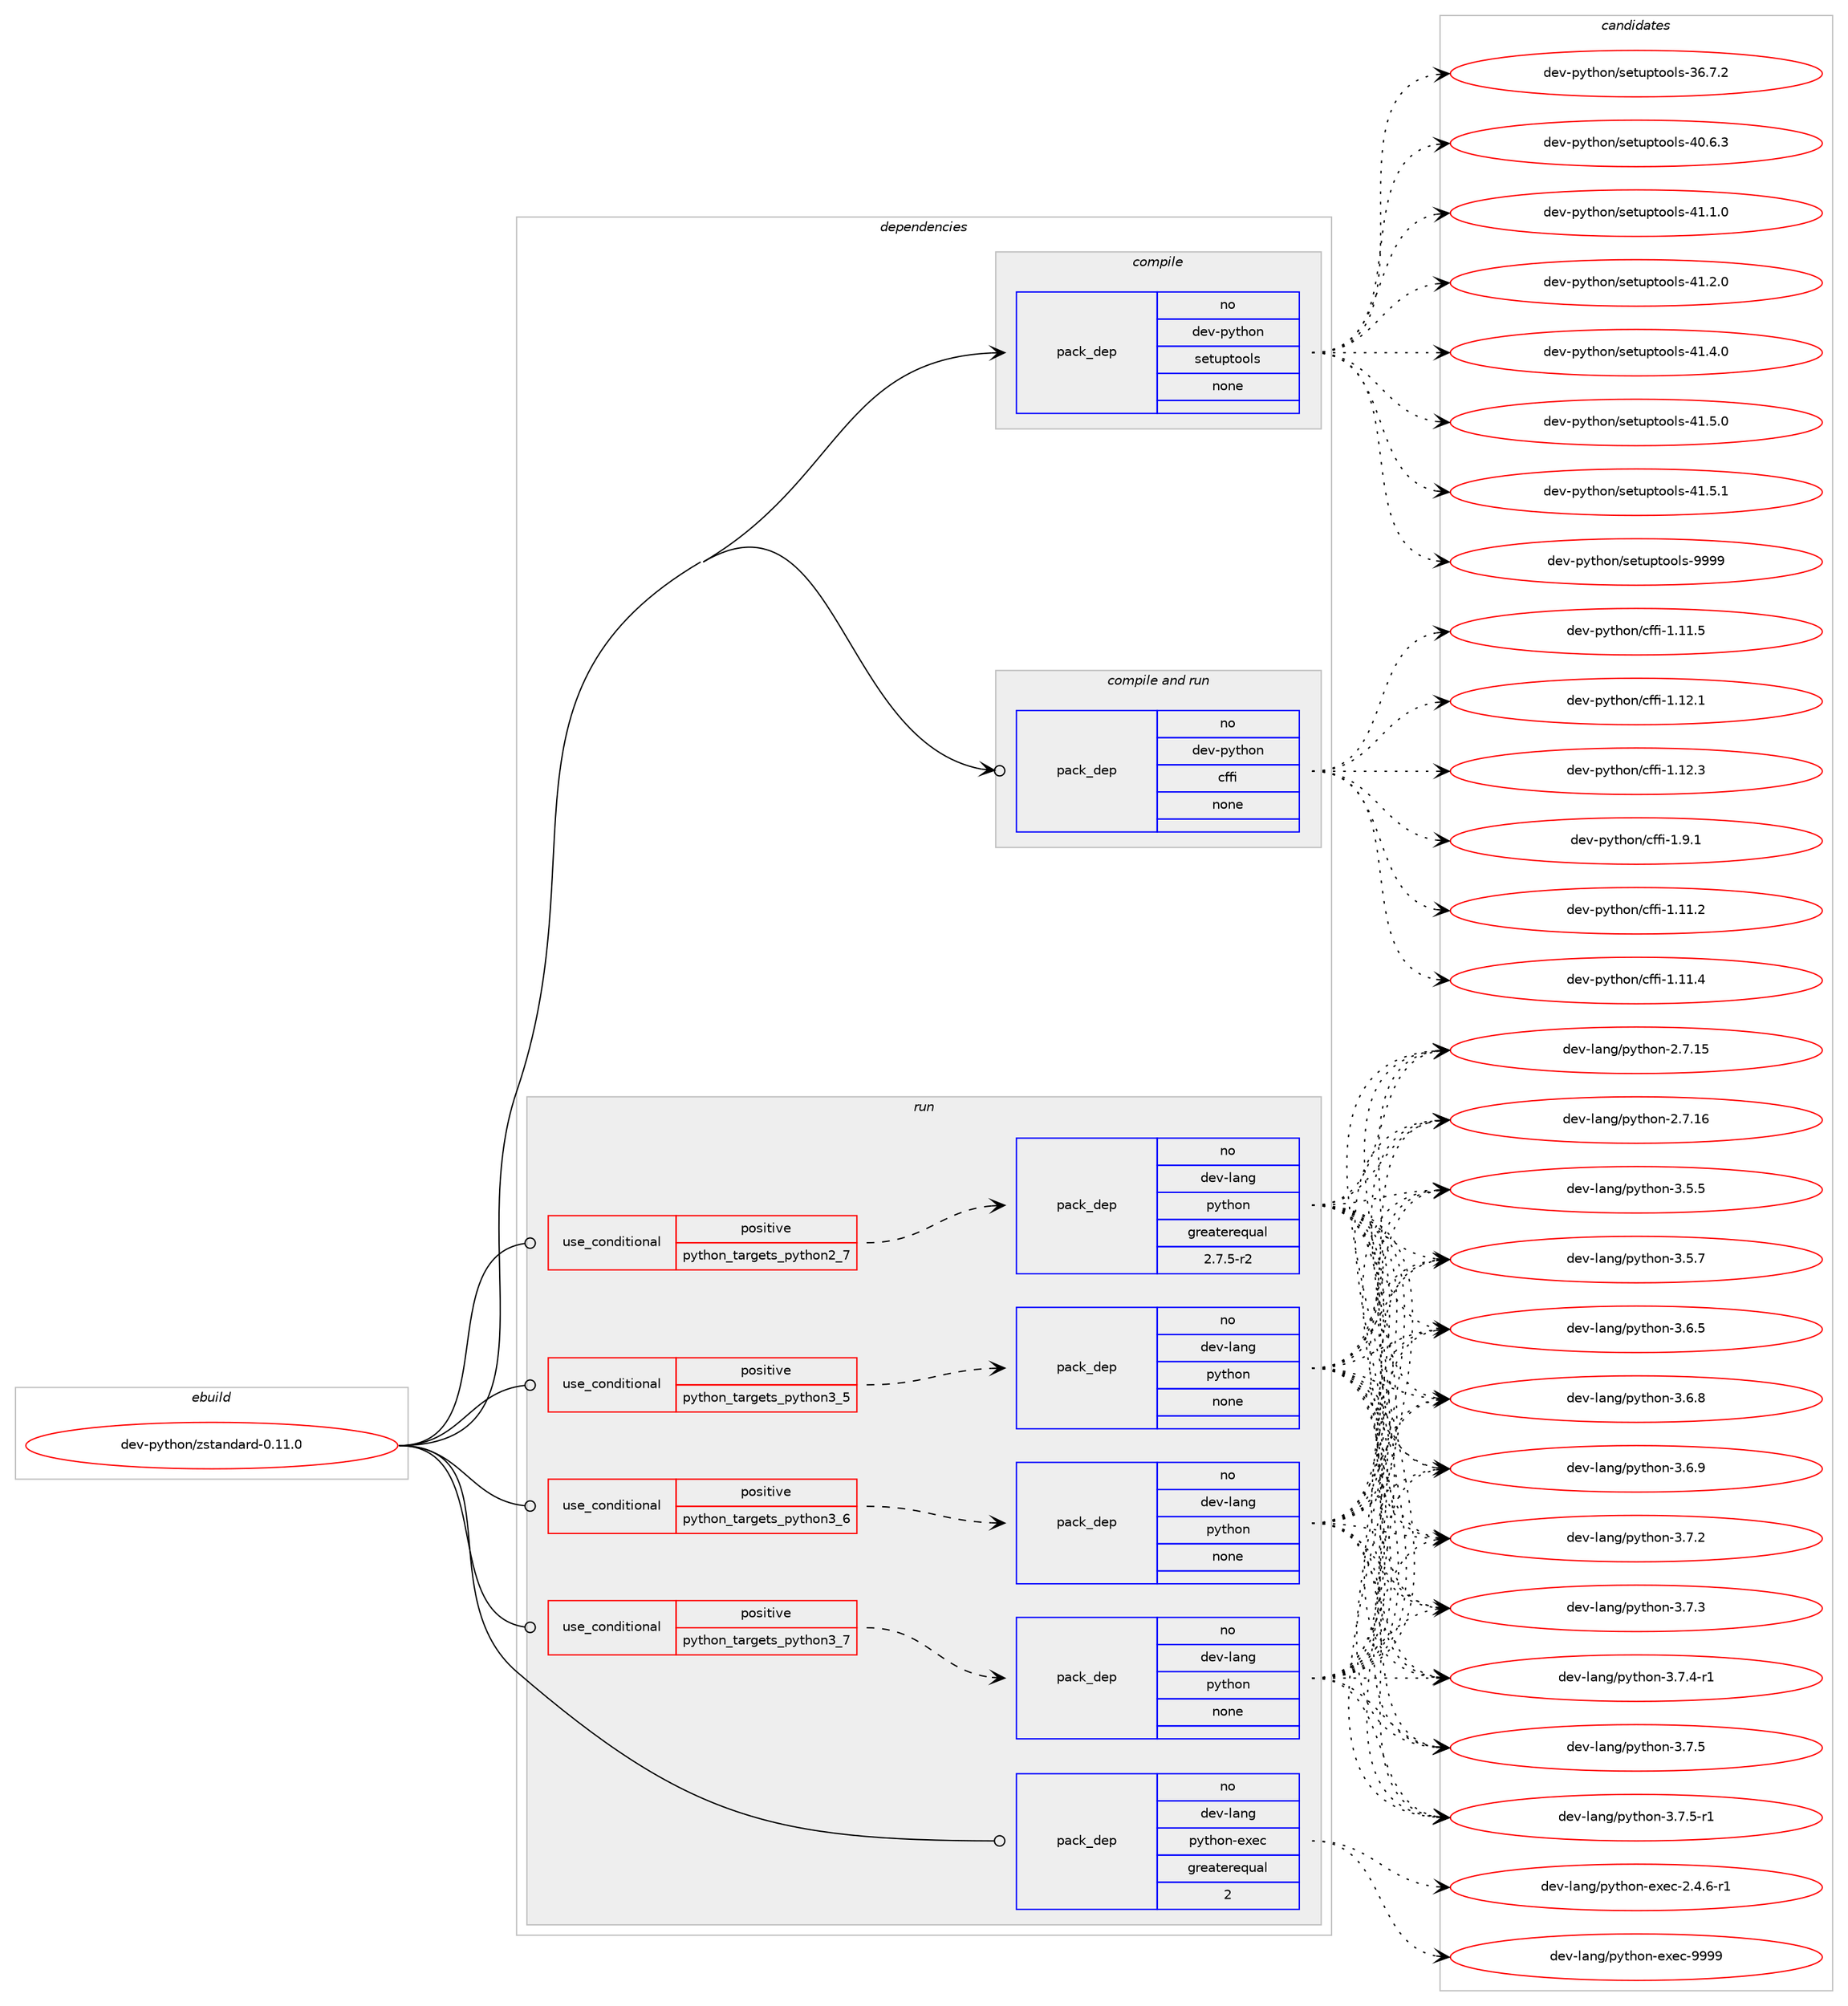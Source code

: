 digraph prolog {

# *************
# Graph options
# *************

newrank=true;
concentrate=true;
compound=true;
graph [rankdir=LR,fontname=Helvetica,fontsize=10,ranksep=1.5];#, ranksep=2.5, nodesep=0.2];
edge  [arrowhead=vee];
node  [fontname=Helvetica,fontsize=10];

# **********
# The ebuild
# **********

subgraph cluster_leftcol {
color=gray;
rank=same;
label=<<i>ebuild</i>>;
id [label="dev-python/zstandard-0.11.0", color=red, width=4, href="../dev-python/zstandard-0.11.0.svg"];
}

# ****************
# The dependencies
# ****************

subgraph cluster_midcol {
color=gray;
label=<<i>dependencies</i>>;
subgraph cluster_compile {
fillcolor="#eeeeee";
style=filled;
label=<<i>compile</i>>;
subgraph pack481582 {
dependency645458 [label=<<TABLE BORDER="0" CELLBORDER="1" CELLSPACING="0" CELLPADDING="4" WIDTH="220"><TR><TD ROWSPAN="6" CELLPADDING="30">pack_dep</TD></TR><TR><TD WIDTH="110">no</TD></TR><TR><TD>dev-python</TD></TR><TR><TD>setuptools</TD></TR><TR><TD>none</TD></TR><TR><TD></TD></TR></TABLE>>, shape=none, color=blue];
}
id:e -> dependency645458:w [weight=20,style="solid",arrowhead="vee"];
}
subgraph cluster_compileandrun {
fillcolor="#eeeeee";
style=filled;
label=<<i>compile and run</i>>;
subgraph pack481583 {
dependency645459 [label=<<TABLE BORDER="0" CELLBORDER="1" CELLSPACING="0" CELLPADDING="4" WIDTH="220"><TR><TD ROWSPAN="6" CELLPADDING="30">pack_dep</TD></TR><TR><TD WIDTH="110">no</TD></TR><TR><TD>dev-python</TD></TR><TR><TD>cffi</TD></TR><TR><TD>none</TD></TR><TR><TD></TD></TR></TABLE>>, shape=none, color=blue];
}
id:e -> dependency645459:w [weight=20,style="solid",arrowhead="odotvee"];
}
subgraph cluster_run {
fillcolor="#eeeeee";
style=filled;
label=<<i>run</i>>;
subgraph cond151987 {
dependency645460 [label=<<TABLE BORDER="0" CELLBORDER="1" CELLSPACING="0" CELLPADDING="4"><TR><TD ROWSPAN="3" CELLPADDING="10">use_conditional</TD></TR><TR><TD>positive</TD></TR><TR><TD>python_targets_python2_7</TD></TR></TABLE>>, shape=none, color=red];
subgraph pack481584 {
dependency645461 [label=<<TABLE BORDER="0" CELLBORDER="1" CELLSPACING="0" CELLPADDING="4" WIDTH="220"><TR><TD ROWSPAN="6" CELLPADDING="30">pack_dep</TD></TR><TR><TD WIDTH="110">no</TD></TR><TR><TD>dev-lang</TD></TR><TR><TD>python</TD></TR><TR><TD>greaterequal</TD></TR><TR><TD>2.7.5-r2</TD></TR></TABLE>>, shape=none, color=blue];
}
dependency645460:e -> dependency645461:w [weight=20,style="dashed",arrowhead="vee"];
}
id:e -> dependency645460:w [weight=20,style="solid",arrowhead="odot"];
subgraph cond151988 {
dependency645462 [label=<<TABLE BORDER="0" CELLBORDER="1" CELLSPACING="0" CELLPADDING="4"><TR><TD ROWSPAN="3" CELLPADDING="10">use_conditional</TD></TR><TR><TD>positive</TD></TR><TR><TD>python_targets_python3_5</TD></TR></TABLE>>, shape=none, color=red];
subgraph pack481585 {
dependency645463 [label=<<TABLE BORDER="0" CELLBORDER="1" CELLSPACING="0" CELLPADDING="4" WIDTH="220"><TR><TD ROWSPAN="6" CELLPADDING="30">pack_dep</TD></TR><TR><TD WIDTH="110">no</TD></TR><TR><TD>dev-lang</TD></TR><TR><TD>python</TD></TR><TR><TD>none</TD></TR><TR><TD></TD></TR></TABLE>>, shape=none, color=blue];
}
dependency645462:e -> dependency645463:w [weight=20,style="dashed",arrowhead="vee"];
}
id:e -> dependency645462:w [weight=20,style="solid",arrowhead="odot"];
subgraph cond151989 {
dependency645464 [label=<<TABLE BORDER="0" CELLBORDER="1" CELLSPACING="0" CELLPADDING="4"><TR><TD ROWSPAN="3" CELLPADDING="10">use_conditional</TD></TR><TR><TD>positive</TD></TR><TR><TD>python_targets_python3_6</TD></TR></TABLE>>, shape=none, color=red];
subgraph pack481586 {
dependency645465 [label=<<TABLE BORDER="0" CELLBORDER="1" CELLSPACING="0" CELLPADDING="4" WIDTH="220"><TR><TD ROWSPAN="6" CELLPADDING="30">pack_dep</TD></TR><TR><TD WIDTH="110">no</TD></TR><TR><TD>dev-lang</TD></TR><TR><TD>python</TD></TR><TR><TD>none</TD></TR><TR><TD></TD></TR></TABLE>>, shape=none, color=blue];
}
dependency645464:e -> dependency645465:w [weight=20,style="dashed",arrowhead="vee"];
}
id:e -> dependency645464:w [weight=20,style="solid",arrowhead="odot"];
subgraph cond151990 {
dependency645466 [label=<<TABLE BORDER="0" CELLBORDER="1" CELLSPACING="0" CELLPADDING="4"><TR><TD ROWSPAN="3" CELLPADDING="10">use_conditional</TD></TR><TR><TD>positive</TD></TR><TR><TD>python_targets_python3_7</TD></TR></TABLE>>, shape=none, color=red];
subgraph pack481587 {
dependency645467 [label=<<TABLE BORDER="0" CELLBORDER="1" CELLSPACING="0" CELLPADDING="4" WIDTH="220"><TR><TD ROWSPAN="6" CELLPADDING="30">pack_dep</TD></TR><TR><TD WIDTH="110">no</TD></TR><TR><TD>dev-lang</TD></TR><TR><TD>python</TD></TR><TR><TD>none</TD></TR><TR><TD></TD></TR></TABLE>>, shape=none, color=blue];
}
dependency645466:e -> dependency645467:w [weight=20,style="dashed",arrowhead="vee"];
}
id:e -> dependency645466:w [weight=20,style="solid",arrowhead="odot"];
subgraph pack481588 {
dependency645468 [label=<<TABLE BORDER="0" CELLBORDER="1" CELLSPACING="0" CELLPADDING="4" WIDTH="220"><TR><TD ROWSPAN="6" CELLPADDING="30">pack_dep</TD></TR><TR><TD WIDTH="110">no</TD></TR><TR><TD>dev-lang</TD></TR><TR><TD>python-exec</TD></TR><TR><TD>greaterequal</TD></TR><TR><TD>2</TD></TR></TABLE>>, shape=none, color=blue];
}
id:e -> dependency645468:w [weight=20,style="solid",arrowhead="odot"];
}
}

# **************
# The candidates
# **************

subgraph cluster_choices {
rank=same;
color=gray;
label=<<i>candidates</i>>;

subgraph choice481582 {
color=black;
nodesep=1;
choice100101118451121211161041111104711510111611711211611111110811545515446554650 [label="dev-python/setuptools-36.7.2", color=red, width=4,href="../dev-python/setuptools-36.7.2.svg"];
choice100101118451121211161041111104711510111611711211611111110811545524846544651 [label="dev-python/setuptools-40.6.3", color=red, width=4,href="../dev-python/setuptools-40.6.3.svg"];
choice100101118451121211161041111104711510111611711211611111110811545524946494648 [label="dev-python/setuptools-41.1.0", color=red, width=4,href="../dev-python/setuptools-41.1.0.svg"];
choice100101118451121211161041111104711510111611711211611111110811545524946504648 [label="dev-python/setuptools-41.2.0", color=red, width=4,href="../dev-python/setuptools-41.2.0.svg"];
choice100101118451121211161041111104711510111611711211611111110811545524946524648 [label="dev-python/setuptools-41.4.0", color=red, width=4,href="../dev-python/setuptools-41.4.0.svg"];
choice100101118451121211161041111104711510111611711211611111110811545524946534648 [label="dev-python/setuptools-41.5.0", color=red, width=4,href="../dev-python/setuptools-41.5.0.svg"];
choice100101118451121211161041111104711510111611711211611111110811545524946534649 [label="dev-python/setuptools-41.5.1", color=red, width=4,href="../dev-python/setuptools-41.5.1.svg"];
choice10010111845112121116104111110471151011161171121161111111081154557575757 [label="dev-python/setuptools-9999", color=red, width=4,href="../dev-python/setuptools-9999.svg"];
dependency645458:e -> choice100101118451121211161041111104711510111611711211611111110811545515446554650:w [style=dotted,weight="100"];
dependency645458:e -> choice100101118451121211161041111104711510111611711211611111110811545524846544651:w [style=dotted,weight="100"];
dependency645458:e -> choice100101118451121211161041111104711510111611711211611111110811545524946494648:w [style=dotted,weight="100"];
dependency645458:e -> choice100101118451121211161041111104711510111611711211611111110811545524946504648:w [style=dotted,weight="100"];
dependency645458:e -> choice100101118451121211161041111104711510111611711211611111110811545524946524648:w [style=dotted,weight="100"];
dependency645458:e -> choice100101118451121211161041111104711510111611711211611111110811545524946534648:w [style=dotted,weight="100"];
dependency645458:e -> choice100101118451121211161041111104711510111611711211611111110811545524946534649:w [style=dotted,weight="100"];
dependency645458:e -> choice10010111845112121116104111110471151011161171121161111111081154557575757:w [style=dotted,weight="100"];
}
subgraph choice481583 {
color=black;
nodesep=1;
choice10010111845112121116104111110479910210210545494649494650 [label="dev-python/cffi-1.11.2", color=red, width=4,href="../dev-python/cffi-1.11.2.svg"];
choice10010111845112121116104111110479910210210545494649494652 [label="dev-python/cffi-1.11.4", color=red, width=4,href="../dev-python/cffi-1.11.4.svg"];
choice10010111845112121116104111110479910210210545494649494653 [label="dev-python/cffi-1.11.5", color=red, width=4,href="../dev-python/cffi-1.11.5.svg"];
choice10010111845112121116104111110479910210210545494649504649 [label="dev-python/cffi-1.12.1", color=red, width=4,href="../dev-python/cffi-1.12.1.svg"];
choice10010111845112121116104111110479910210210545494649504651 [label="dev-python/cffi-1.12.3", color=red, width=4,href="../dev-python/cffi-1.12.3.svg"];
choice100101118451121211161041111104799102102105454946574649 [label="dev-python/cffi-1.9.1", color=red, width=4,href="../dev-python/cffi-1.9.1.svg"];
dependency645459:e -> choice10010111845112121116104111110479910210210545494649494650:w [style=dotted,weight="100"];
dependency645459:e -> choice10010111845112121116104111110479910210210545494649494652:w [style=dotted,weight="100"];
dependency645459:e -> choice10010111845112121116104111110479910210210545494649494653:w [style=dotted,weight="100"];
dependency645459:e -> choice10010111845112121116104111110479910210210545494649504649:w [style=dotted,weight="100"];
dependency645459:e -> choice10010111845112121116104111110479910210210545494649504651:w [style=dotted,weight="100"];
dependency645459:e -> choice100101118451121211161041111104799102102105454946574649:w [style=dotted,weight="100"];
}
subgraph choice481584 {
color=black;
nodesep=1;
choice10010111845108971101034711212111610411111045504655464953 [label="dev-lang/python-2.7.15", color=red, width=4,href="../dev-lang/python-2.7.15.svg"];
choice10010111845108971101034711212111610411111045504655464954 [label="dev-lang/python-2.7.16", color=red, width=4,href="../dev-lang/python-2.7.16.svg"];
choice100101118451089711010347112121116104111110455146534653 [label="dev-lang/python-3.5.5", color=red, width=4,href="../dev-lang/python-3.5.5.svg"];
choice100101118451089711010347112121116104111110455146534655 [label="dev-lang/python-3.5.7", color=red, width=4,href="../dev-lang/python-3.5.7.svg"];
choice100101118451089711010347112121116104111110455146544653 [label="dev-lang/python-3.6.5", color=red, width=4,href="../dev-lang/python-3.6.5.svg"];
choice100101118451089711010347112121116104111110455146544656 [label="dev-lang/python-3.6.8", color=red, width=4,href="../dev-lang/python-3.6.8.svg"];
choice100101118451089711010347112121116104111110455146544657 [label="dev-lang/python-3.6.9", color=red, width=4,href="../dev-lang/python-3.6.9.svg"];
choice100101118451089711010347112121116104111110455146554650 [label="dev-lang/python-3.7.2", color=red, width=4,href="../dev-lang/python-3.7.2.svg"];
choice100101118451089711010347112121116104111110455146554651 [label="dev-lang/python-3.7.3", color=red, width=4,href="../dev-lang/python-3.7.3.svg"];
choice1001011184510897110103471121211161041111104551465546524511449 [label="dev-lang/python-3.7.4-r1", color=red, width=4,href="../dev-lang/python-3.7.4-r1.svg"];
choice100101118451089711010347112121116104111110455146554653 [label="dev-lang/python-3.7.5", color=red, width=4,href="../dev-lang/python-3.7.5.svg"];
choice1001011184510897110103471121211161041111104551465546534511449 [label="dev-lang/python-3.7.5-r1", color=red, width=4,href="../dev-lang/python-3.7.5-r1.svg"];
dependency645461:e -> choice10010111845108971101034711212111610411111045504655464953:w [style=dotted,weight="100"];
dependency645461:e -> choice10010111845108971101034711212111610411111045504655464954:w [style=dotted,weight="100"];
dependency645461:e -> choice100101118451089711010347112121116104111110455146534653:w [style=dotted,weight="100"];
dependency645461:e -> choice100101118451089711010347112121116104111110455146534655:w [style=dotted,weight="100"];
dependency645461:e -> choice100101118451089711010347112121116104111110455146544653:w [style=dotted,weight="100"];
dependency645461:e -> choice100101118451089711010347112121116104111110455146544656:w [style=dotted,weight="100"];
dependency645461:e -> choice100101118451089711010347112121116104111110455146544657:w [style=dotted,weight="100"];
dependency645461:e -> choice100101118451089711010347112121116104111110455146554650:w [style=dotted,weight="100"];
dependency645461:e -> choice100101118451089711010347112121116104111110455146554651:w [style=dotted,weight="100"];
dependency645461:e -> choice1001011184510897110103471121211161041111104551465546524511449:w [style=dotted,weight="100"];
dependency645461:e -> choice100101118451089711010347112121116104111110455146554653:w [style=dotted,weight="100"];
dependency645461:e -> choice1001011184510897110103471121211161041111104551465546534511449:w [style=dotted,weight="100"];
}
subgraph choice481585 {
color=black;
nodesep=1;
choice10010111845108971101034711212111610411111045504655464953 [label="dev-lang/python-2.7.15", color=red, width=4,href="../dev-lang/python-2.7.15.svg"];
choice10010111845108971101034711212111610411111045504655464954 [label="dev-lang/python-2.7.16", color=red, width=4,href="../dev-lang/python-2.7.16.svg"];
choice100101118451089711010347112121116104111110455146534653 [label="dev-lang/python-3.5.5", color=red, width=4,href="../dev-lang/python-3.5.5.svg"];
choice100101118451089711010347112121116104111110455146534655 [label="dev-lang/python-3.5.7", color=red, width=4,href="../dev-lang/python-3.5.7.svg"];
choice100101118451089711010347112121116104111110455146544653 [label="dev-lang/python-3.6.5", color=red, width=4,href="../dev-lang/python-3.6.5.svg"];
choice100101118451089711010347112121116104111110455146544656 [label="dev-lang/python-3.6.8", color=red, width=4,href="../dev-lang/python-3.6.8.svg"];
choice100101118451089711010347112121116104111110455146544657 [label="dev-lang/python-3.6.9", color=red, width=4,href="../dev-lang/python-3.6.9.svg"];
choice100101118451089711010347112121116104111110455146554650 [label="dev-lang/python-3.7.2", color=red, width=4,href="../dev-lang/python-3.7.2.svg"];
choice100101118451089711010347112121116104111110455146554651 [label="dev-lang/python-3.7.3", color=red, width=4,href="../dev-lang/python-3.7.3.svg"];
choice1001011184510897110103471121211161041111104551465546524511449 [label="dev-lang/python-3.7.4-r1", color=red, width=4,href="../dev-lang/python-3.7.4-r1.svg"];
choice100101118451089711010347112121116104111110455146554653 [label="dev-lang/python-3.7.5", color=red, width=4,href="../dev-lang/python-3.7.5.svg"];
choice1001011184510897110103471121211161041111104551465546534511449 [label="dev-lang/python-3.7.5-r1", color=red, width=4,href="../dev-lang/python-3.7.5-r1.svg"];
dependency645463:e -> choice10010111845108971101034711212111610411111045504655464953:w [style=dotted,weight="100"];
dependency645463:e -> choice10010111845108971101034711212111610411111045504655464954:w [style=dotted,weight="100"];
dependency645463:e -> choice100101118451089711010347112121116104111110455146534653:w [style=dotted,weight="100"];
dependency645463:e -> choice100101118451089711010347112121116104111110455146534655:w [style=dotted,weight="100"];
dependency645463:e -> choice100101118451089711010347112121116104111110455146544653:w [style=dotted,weight="100"];
dependency645463:e -> choice100101118451089711010347112121116104111110455146544656:w [style=dotted,weight="100"];
dependency645463:e -> choice100101118451089711010347112121116104111110455146544657:w [style=dotted,weight="100"];
dependency645463:e -> choice100101118451089711010347112121116104111110455146554650:w [style=dotted,weight="100"];
dependency645463:e -> choice100101118451089711010347112121116104111110455146554651:w [style=dotted,weight="100"];
dependency645463:e -> choice1001011184510897110103471121211161041111104551465546524511449:w [style=dotted,weight="100"];
dependency645463:e -> choice100101118451089711010347112121116104111110455146554653:w [style=dotted,weight="100"];
dependency645463:e -> choice1001011184510897110103471121211161041111104551465546534511449:w [style=dotted,weight="100"];
}
subgraph choice481586 {
color=black;
nodesep=1;
choice10010111845108971101034711212111610411111045504655464953 [label="dev-lang/python-2.7.15", color=red, width=4,href="../dev-lang/python-2.7.15.svg"];
choice10010111845108971101034711212111610411111045504655464954 [label="dev-lang/python-2.7.16", color=red, width=4,href="../dev-lang/python-2.7.16.svg"];
choice100101118451089711010347112121116104111110455146534653 [label="dev-lang/python-3.5.5", color=red, width=4,href="../dev-lang/python-3.5.5.svg"];
choice100101118451089711010347112121116104111110455146534655 [label="dev-lang/python-3.5.7", color=red, width=4,href="../dev-lang/python-3.5.7.svg"];
choice100101118451089711010347112121116104111110455146544653 [label="dev-lang/python-3.6.5", color=red, width=4,href="../dev-lang/python-3.6.5.svg"];
choice100101118451089711010347112121116104111110455146544656 [label="dev-lang/python-3.6.8", color=red, width=4,href="../dev-lang/python-3.6.8.svg"];
choice100101118451089711010347112121116104111110455146544657 [label="dev-lang/python-3.6.9", color=red, width=4,href="../dev-lang/python-3.6.9.svg"];
choice100101118451089711010347112121116104111110455146554650 [label="dev-lang/python-3.7.2", color=red, width=4,href="../dev-lang/python-3.7.2.svg"];
choice100101118451089711010347112121116104111110455146554651 [label="dev-lang/python-3.7.3", color=red, width=4,href="../dev-lang/python-3.7.3.svg"];
choice1001011184510897110103471121211161041111104551465546524511449 [label="dev-lang/python-3.7.4-r1", color=red, width=4,href="../dev-lang/python-3.7.4-r1.svg"];
choice100101118451089711010347112121116104111110455146554653 [label="dev-lang/python-3.7.5", color=red, width=4,href="../dev-lang/python-3.7.5.svg"];
choice1001011184510897110103471121211161041111104551465546534511449 [label="dev-lang/python-3.7.5-r1", color=red, width=4,href="../dev-lang/python-3.7.5-r1.svg"];
dependency645465:e -> choice10010111845108971101034711212111610411111045504655464953:w [style=dotted,weight="100"];
dependency645465:e -> choice10010111845108971101034711212111610411111045504655464954:w [style=dotted,weight="100"];
dependency645465:e -> choice100101118451089711010347112121116104111110455146534653:w [style=dotted,weight="100"];
dependency645465:e -> choice100101118451089711010347112121116104111110455146534655:w [style=dotted,weight="100"];
dependency645465:e -> choice100101118451089711010347112121116104111110455146544653:w [style=dotted,weight="100"];
dependency645465:e -> choice100101118451089711010347112121116104111110455146544656:w [style=dotted,weight="100"];
dependency645465:e -> choice100101118451089711010347112121116104111110455146544657:w [style=dotted,weight="100"];
dependency645465:e -> choice100101118451089711010347112121116104111110455146554650:w [style=dotted,weight="100"];
dependency645465:e -> choice100101118451089711010347112121116104111110455146554651:w [style=dotted,weight="100"];
dependency645465:e -> choice1001011184510897110103471121211161041111104551465546524511449:w [style=dotted,weight="100"];
dependency645465:e -> choice100101118451089711010347112121116104111110455146554653:w [style=dotted,weight="100"];
dependency645465:e -> choice1001011184510897110103471121211161041111104551465546534511449:w [style=dotted,weight="100"];
}
subgraph choice481587 {
color=black;
nodesep=1;
choice10010111845108971101034711212111610411111045504655464953 [label="dev-lang/python-2.7.15", color=red, width=4,href="../dev-lang/python-2.7.15.svg"];
choice10010111845108971101034711212111610411111045504655464954 [label="dev-lang/python-2.7.16", color=red, width=4,href="../dev-lang/python-2.7.16.svg"];
choice100101118451089711010347112121116104111110455146534653 [label="dev-lang/python-3.5.5", color=red, width=4,href="../dev-lang/python-3.5.5.svg"];
choice100101118451089711010347112121116104111110455146534655 [label="dev-lang/python-3.5.7", color=red, width=4,href="../dev-lang/python-3.5.7.svg"];
choice100101118451089711010347112121116104111110455146544653 [label="dev-lang/python-3.6.5", color=red, width=4,href="../dev-lang/python-3.6.5.svg"];
choice100101118451089711010347112121116104111110455146544656 [label="dev-lang/python-3.6.8", color=red, width=4,href="../dev-lang/python-3.6.8.svg"];
choice100101118451089711010347112121116104111110455146544657 [label="dev-lang/python-3.6.9", color=red, width=4,href="../dev-lang/python-3.6.9.svg"];
choice100101118451089711010347112121116104111110455146554650 [label="dev-lang/python-3.7.2", color=red, width=4,href="../dev-lang/python-3.7.2.svg"];
choice100101118451089711010347112121116104111110455146554651 [label="dev-lang/python-3.7.3", color=red, width=4,href="../dev-lang/python-3.7.3.svg"];
choice1001011184510897110103471121211161041111104551465546524511449 [label="dev-lang/python-3.7.4-r1", color=red, width=4,href="../dev-lang/python-3.7.4-r1.svg"];
choice100101118451089711010347112121116104111110455146554653 [label="dev-lang/python-3.7.5", color=red, width=4,href="../dev-lang/python-3.7.5.svg"];
choice1001011184510897110103471121211161041111104551465546534511449 [label="dev-lang/python-3.7.5-r1", color=red, width=4,href="../dev-lang/python-3.7.5-r1.svg"];
dependency645467:e -> choice10010111845108971101034711212111610411111045504655464953:w [style=dotted,weight="100"];
dependency645467:e -> choice10010111845108971101034711212111610411111045504655464954:w [style=dotted,weight="100"];
dependency645467:e -> choice100101118451089711010347112121116104111110455146534653:w [style=dotted,weight="100"];
dependency645467:e -> choice100101118451089711010347112121116104111110455146534655:w [style=dotted,weight="100"];
dependency645467:e -> choice100101118451089711010347112121116104111110455146544653:w [style=dotted,weight="100"];
dependency645467:e -> choice100101118451089711010347112121116104111110455146544656:w [style=dotted,weight="100"];
dependency645467:e -> choice100101118451089711010347112121116104111110455146544657:w [style=dotted,weight="100"];
dependency645467:e -> choice100101118451089711010347112121116104111110455146554650:w [style=dotted,weight="100"];
dependency645467:e -> choice100101118451089711010347112121116104111110455146554651:w [style=dotted,weight="100"];
dependency645467:e -> choice1001011184510897110103471121211161041111104551465546524511449:w [style=dotted,weight="100"];
dependency645467:e -> choice100101118451089711010347112121116104111110455146554653:w [style=dotted,weight="100"];
dependency645467:e -> choice1001011184510897110103471121211161041111104551465546534511449:w [style=dotted,weight="100"];
}
subgraph choice481588 {
color=black;
nodesep=1;
choice10010111845108971101034711212111610411111045101120101994550465246544511449 [label="dev-lang/python-exec-2.4.6-r1", color=red, width=4,href="../dev-lang/python-exec-2.4.6-r1.svg"];
choice10010111845108971101034711212111610411111045101120101994557575757 [label="dev-lang/python-exec-9999", color=red, width=4,href="../dev-lang/python-exec-9999.svg"];
dependency645468:e -> choice10010111845108971101034711212111610411111045101120101994550465246544511449:w [style=dotted,weight="100"];
dependency645468:e -> choice10010111845108971101034711212111610411111045101120101994557575757:w [style=dotted,weight="100"];
}
}

}
